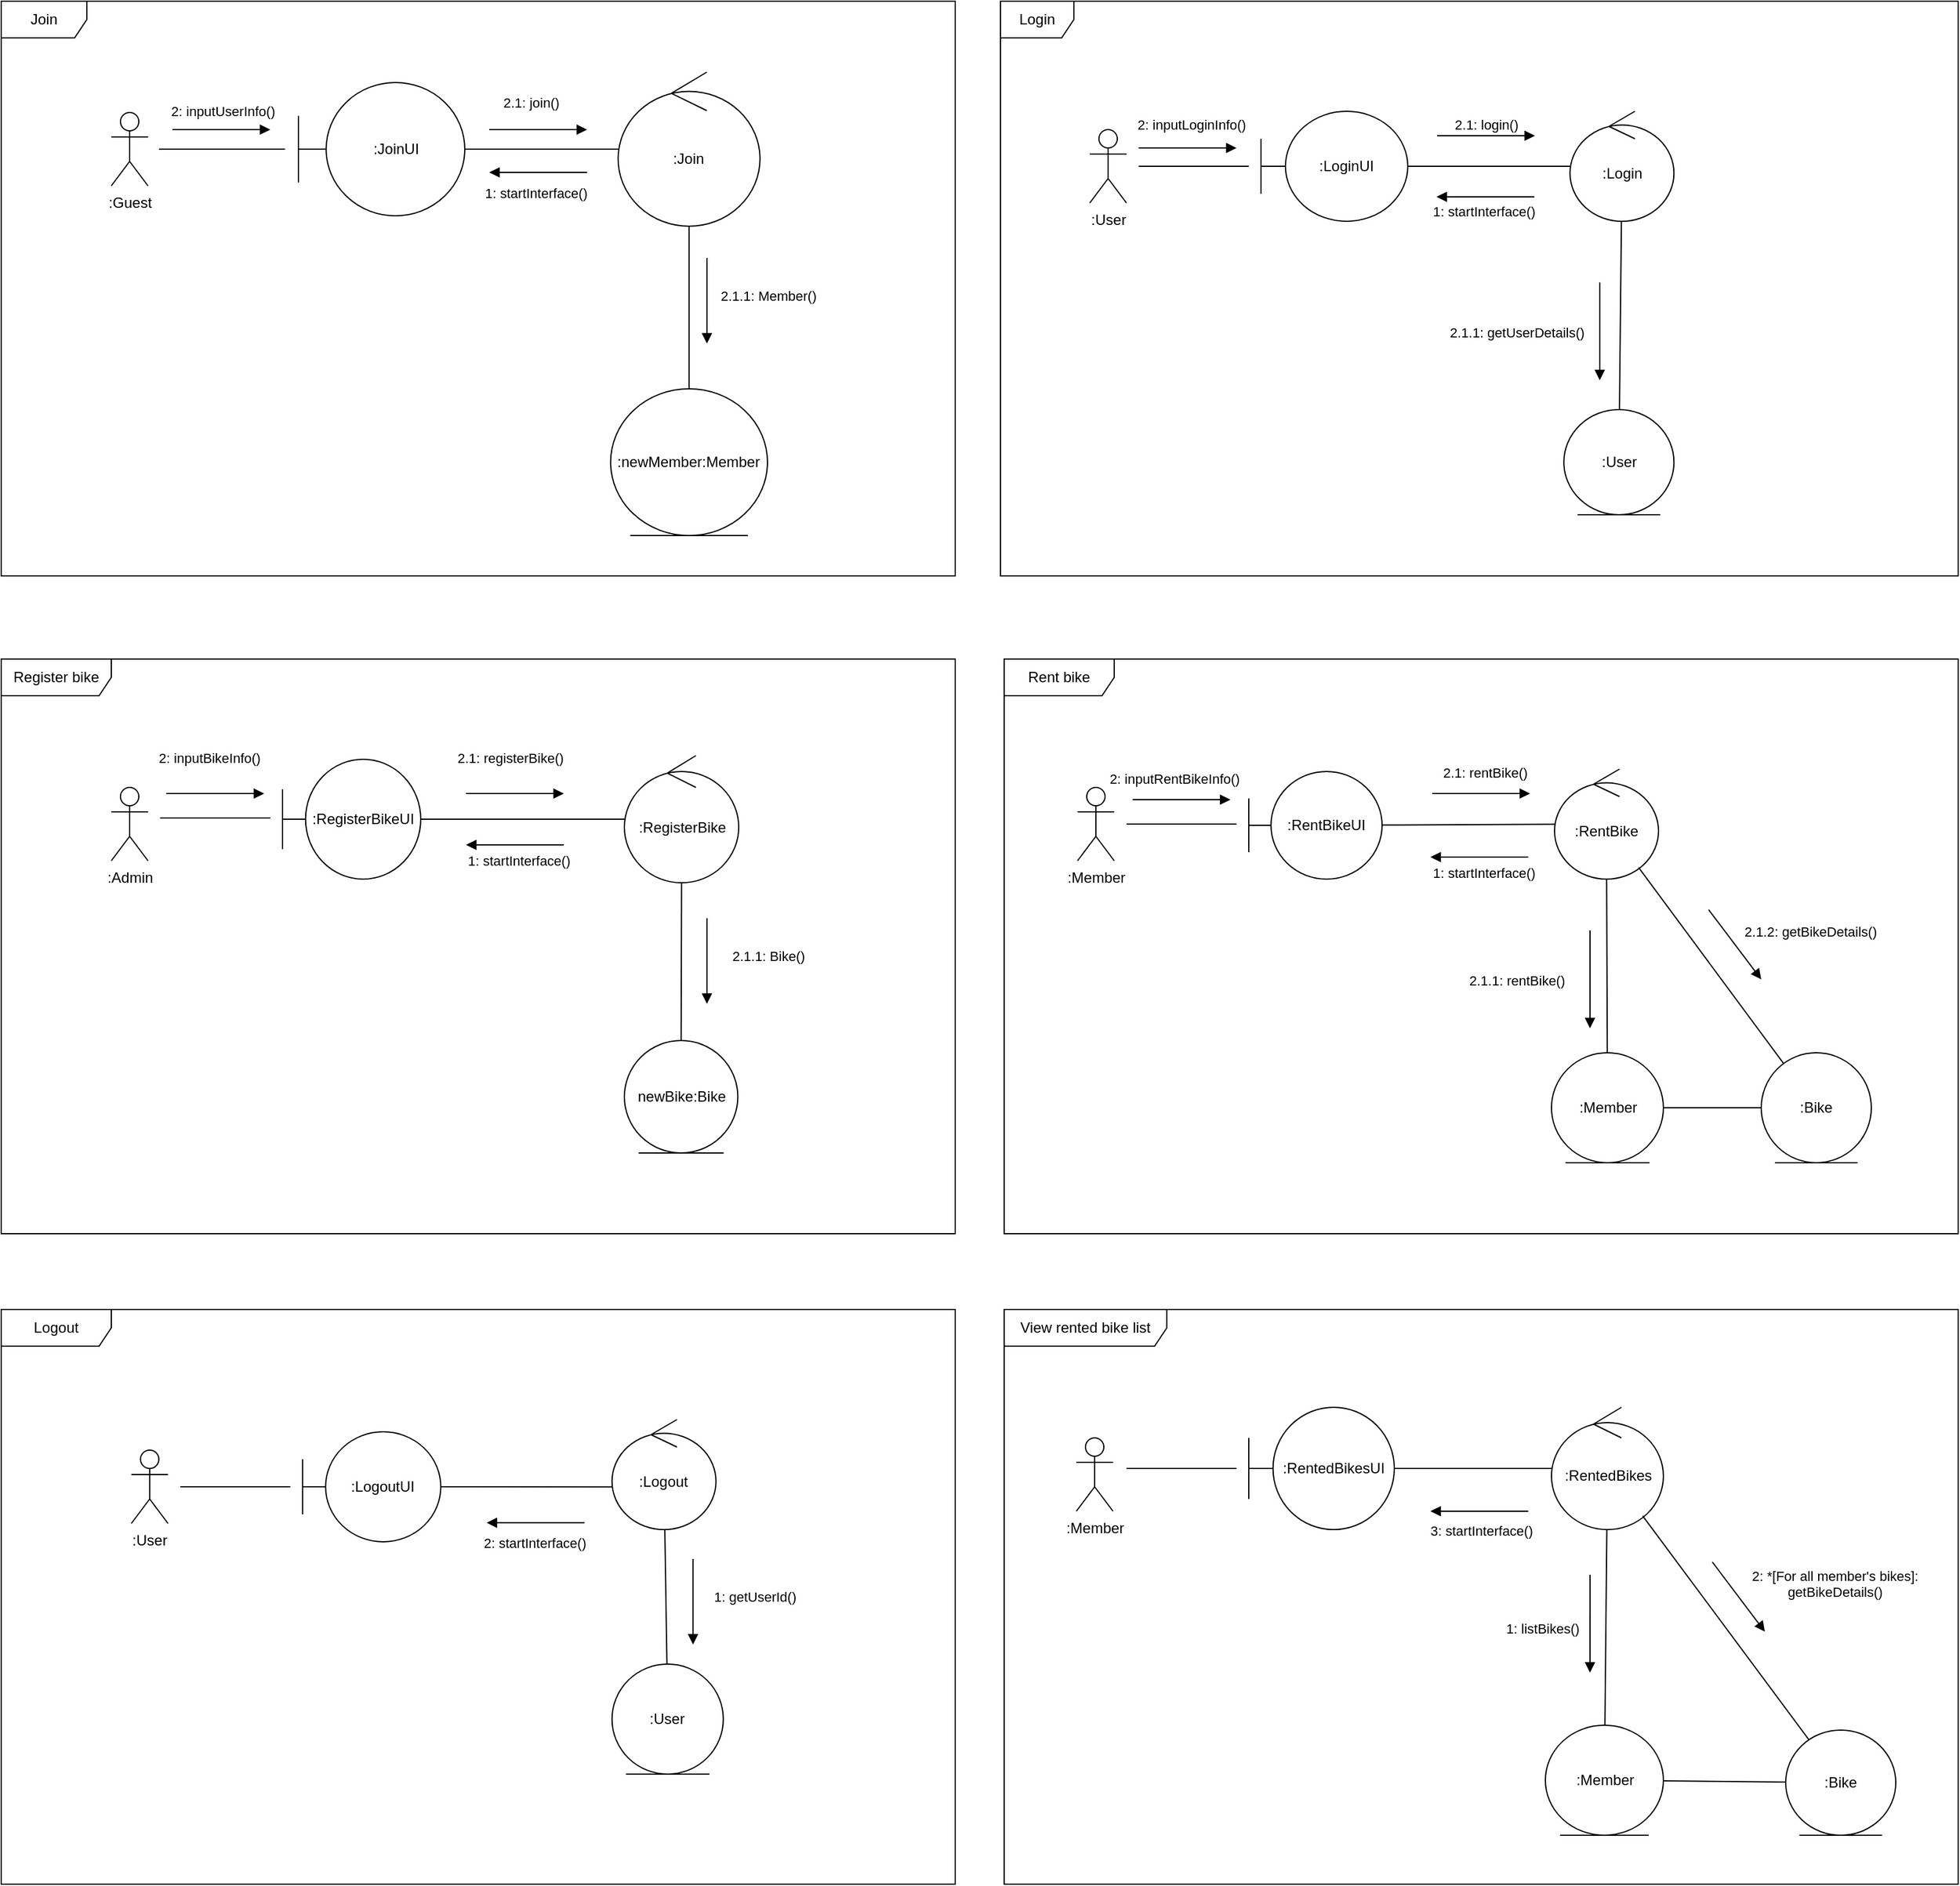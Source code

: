 <mxfile version="27.0.6">
  <diagram name="페이지-1" id="IzvHhnp6QU_7U5lbfhoh">
    <mxGraphModel dx="2703" dy="6354" grid="1" gridSize="10" guides="1" tooltips="1" connect="1" arrows="1" fold="1" page="1" pageScale="1" pageWidth="827" pageHeight="1169" math="0" shadow="0">
      <root>
        <mxCell id="0" />
        <mxCell id="1" parent="0" />
        <mxCell id="x9liRKnqwMpvF6VTK6li-1" value="Join" style="shape=umlFrame;whiteSpace=wrap;html=1;pointerEvents=0;width=70;height=30;" vertex="1" parent="1">
          <mxGeometry x="440" y="400" width="780" height="470" as="geometry" />
        </mxCell>
        <mxCell id="x9liRKnqwMpvF6VTK6li-2" value=":Guest" style="shape=umlActor;verticalLabelPosition=bottom;verticalAlign=top;html=1;" vertex="1" parent="1">
          <mxGeometry x="530" y="491" width="30" height="60" as="geometry" />
        </mxCell>
        <mxCell id="x9liRKnqwMpvF6VTK6li-3" value=":JoinUI" style="shape=umlBoundary;whiteSpace=wrap;html=1;" vertex="1" parent="1">
          <mxGeometry x="683" y="466.5" width="136" height="109" as="geometry" />
        </mxCell>
        <mxCell id="x9liRKnqwMpvF6VTK6li-4" value=":Join" style="ellipse;shape=umlControl;whiteSpace=wrap;html=1;" vertex="1" parent="1">
          <mxGeometry x="944.38" y="458" width="116" height="126" as="geometry" />
        </mxCell>
        <mxCell id="x9liRKnqwMpvF6VTK6li-5" value="Register bike" style="shape=umlFrame;whiteSpace=wrap;html=1;pointerEvents=0;width=90;height=30;" vertex="1" parent="1">
          <mxGeometry x="440" y="938" width="780" height="470" as="geometry" />
        </mxCell>
        <mxCell id="x9liRKnqwMpvF6VTK6li-6" value=":Admin" style="shape=umlActor;verticalLabelPosition=bottom;verticalAlign=top;html=1;" vertex="1" parent="1">
          <mxGeometry x="530" y="1043" width="30" height="60" as="geometry" />
        </mxCell>
        <mxCell id="x9liRKnqwMpvF6VTK6li-7" value="" style="line;strokeWidth=1;fillColor=none;align=left;verticalAlign=middle;spacingTop=-1;spacingLeft=3;spacingRight=3;rotatable=0;labelPosition=right;points=[];portConstraint=eastwest;strokeColor=inherit;" vertex="1" parent="1">
          <mxGeometry x="570" y="1064" width="90" height="8" as="geometry" />
        </mxCell>
        <mxCell id="x9liRKnqwMpvF6VTK6li-8" value=":RegisterBikeUI" style="shape=umlBoundary;whiteSpace=wrap;html=1;" vertex="1" parent="1">
          <mxGeometry x="670" y="1020" width="113" height="98" as="geometry" />
        </mxCell>
        <mxCell id="x9liRKnqwMpvF6VTK6li-9" value=":RegisterBike" style="ellipse;shape=umlControl;whiteSpace=wrap;html=1;" vertex="1" parent="1">
          <mxGeometry x="949.5" y="1017" width="93.5" height="104" as="geometry" />
        </mxCell>
        <mxCell id="x9liRKnqwMpvF6VTK6li-10" value="2: inputUserInfo()" style="html=1;verticalAlign=bottom;endArrow=block;curved=0;rounded=0;" edge="1" parent="1">
          <mxGeometry x="0.025" y="6" width="80" relative="1" as="geometry">
            <mxPoint x="580" y="505" as="sourcePoint" />
            <mxPoint x="660" y="505" as="targetPoint" />
            <mxPoint as="offset" />
          </mxGeometry>
        </mxCell>
        <mxCell id="x9liRKnqwMpvF6VTK6li-11" value="2.1: registerBike()" style="html=1;verticalAlign=bottom;endArrow=block;curved=0;rounded=0;" edge="1" parent="1">
          <mxGeometry x="-0.105" y="20" width="80" relative="1" as="geometry">
            <mxPoint x="820" y="1048" as="sourcePoint" />
            <mxPoint x="900" y="1048" as="targetPoint" />
            <mxPoint as="offset" />
          </mxGeometry>
        </mxCell>
        <mxCell id="x9liRKnqwMpvF6VTK6li-12" value="Login" style="shape=umlFrame;whiteSpace=wrap;html=1;pointerEvents=0;" vertex="1" parent="1">
          <mxGeometry x="1257" y="400" width="783" height="470" as="geometry" />
        </mxCell>
        <mxCell id="x9liRKnqwMpvF6VTK6li-13" value=":User" style="shape=umlActor;verticalLabelPosition=bottom;verticalAlign=top;html=1;" vertex="1" parent="1">
          <mxGeometry x="1330" y="505" width="30" height="60" as="geometry" />
        </mxCell>
        <mxCell id="x9liRKnqwMpvF6VTK6li-14" value="" style="line;strokeWidth=1;fillColor=none;align=left;verticalAlign=middle;spacingTop=-1;spacingLeft=3;spacingRight=3;rotatable=0;labelPosition=right;points=[];portConstraint=eastwest;strokeColor=inherit;" vertex="1" parent="1">
          <mxGeometry x="1370" y="531" width="90" height="8" as="geometry" />
        </mxCell>
        <mxCell id="x9liRKnqwMpvF6VTK6li-15" value=":LoginUI" style="shape=umlBoundary;whiteSpace=wrap;html=1;" vertex="1" parent="1">
          <mxGeometry x="1470" y="490" width="120" height="90" as="geometry" />
        </mxCell>
        <mxCell id="x9liRKnqwMpvF6VTK6li-16" value=":Login" style="ellipse;shape=umlControl;whiteSpace=wrap;html=1;" vertex="1" parent="1">
          <mxGeometry x="1722.63" y="490" width="85" height="90" as="geometry" />
        </mxCell>
        <mxCell id="x9liRKnqwMpvF6VTK6li-17" value="2: inputLoginInfo()" style="html=1;verticalAlign=bottom;endArrow=block;curved=0;rounded=0;" edge="1" parent="1">
          <mxGeometry x="0.075" y="10" width="80" relative="1" as="geometry">
            <mxPoint x="1370" y="520" as="sourcePoint" />
            <mxPoint x="1450" y="520" as="targetPoint" />
            <mxPoint as="offset" />
          </mxGeometry>
        </mxCell>
        <mxCell id="x9liRKnqwMpvF6VTK6li-18" value="2.1: login()" style="html=1;verticalAlign=bottom;endArrow=block;curved=0;rounded=0;" edge="1" parent="1">
          <mxGeometry width="80" relative="1" as="geometry">
            <mxPoint x="1614" y="510" as="sourcePoint" />
            <mxPoint x="1694" y="510" as="targetPoint" />
          </mxGeometry>
        </mxCell>
        <mxCell id="x9liRKnqwMpvF6VTK6li-19" value="newBike:Bike" style="ellipse;shape=umlEntity;whiteSpace=wrap;html=1;" vertex="1" parent="1">
          <mxGeometry x="949.5" y="1250" width="92.75" height="92" as="geometry" />
        </mxCell>
        <mxCell id="x9liRKnqwMpvF6VTK6li-20" value="2.1: join()" style="html=1;verticalAlign=bottom;endArrow=block;curved=0;rounded=0;" edge="1" parent="1">
          <mxGeometry x="-0.15" y="13" width="80" relative="1" as="geometry">
            <mxPoint x="839" y="505" as="sourcePoint" />
            <mxPoint x="919" y="505" as="targetPoint" />
            <mxPoint as="offset" />
          </mxGeometry>
        </mxCell>
        <mxCell id="x9liRKnqwMpvF6VTK6li-21" value="1: startInterface()" style="html=1;verticalAlign=bottom;endArrow=block;curved=0;rounded=0;" edge="1" parent="1">
          <mxGeometry x="-0.075" y="22" width="80" relative="1" as="geometry">
            <mxPoint x="900" y="1090" as="sourcePoint" />
            <mxPoint x="820" y="1090" as="targetPoint" />
            <mxPoint as="offset" />
          </mxGeometry>
        </mxCell>
        <mxCell id="x9liRKnqwMpvF6VTK6li-22" value="2: inputBikeInfo()" style="html=1;verticalAlign=bottom;endArrow=block;curved=0;rounded=0;" edge="1" parent="1">
          <mxGeometry x="-0.125" y="20" width="80" relative="1" as="geometry">
            <mxPoint x="575" y="1048" as="sourcePoint" />
            <mxPoint x="655" y="1048" as="targetPoint" />
            <mxPoint as="offset" />
          </mxGeometry>
        </mxCell>
        <mxCell id="x9liRKnqwMpvF6VTK6li-23" value="1: startInterface()" style="html=1;verticalAlign=bottom;endArrow=block;curved=0;rounded=0;" edge="1" parent="1">
          <mxGeometry x="0.05" y="21" width="80" relative="1" as="geometry">
            <mxPoint x="1693.5" y="560" as="sourcePoint" />
            <mxPoint x="1613.5" y="560" as="targetPoint" />
            <mxPoint as="offset" />
          </mxGeometry>
        </mxCell>
        <mxCell id="x9liRKnqwMpvF6VTK6li-24" value="Rent bike" style="shape=umlFrame;whiteSpace=wrap;html=1;pointerEvents=0;width=90;height=30;" vertex="1" parent="1">
          <mxGeometry x="1260" y="938" width="780" height="470" as="geometry" />
        </mxCell>
        <mxCell id="x9liRKnqwMpvF6VTK6li-25" value=":Member" style="shape=umlActor;verticalLabelPosition=bottom;verticalAlign=top;html=1;" vertex="1" parent="1">
          <mxGeometry x="1320" y="1043" width="30" height="60" as="geometry" />
        </mxCell>
        <mxCell id="x9liRKnqwMpvF6VTK6li-26" value="" style="line;strokeWidth=1;fillColor=none;align=left;verticalAlign=middle;spacingTop=-1;spacingLeft=3;spacingRight=3;rotatable=0;labelPosition=right;points=[];portConstraint=eastwest;strokeColor=inherit;" vertex="1" parent="1">
          <mxGeometry x="1360" y="1069" width="90" height="8" as="geometry" />
        </mxCell>
        <mxCell id="x9liRKnqwMpvF6VTK6li-27" value=":RentBikeUI" style="shape=umlBoundary;whiteSpace=wrap;html=1;" vertex="1" parent="1">
          <mxGeometry x="1460" y="1030" width="109" height="88" as="geometry" />
        </mxCell>
        <mxCell id="x9liRKnqwMpvF6VTK6li-28" value=":RentBike" style="ellipse;shape=umlControl;whiteSpace=wrap;html=1;" vertex="1" parent="1">
          <mxGeometry x="1710" y="1028" width="85" height="90" as="geometry" />
        </mxCell>
        <mxCell id="x9liRKnqwMpvF6VTK6li-29" value="2.1: rentBike()" style="html=1;verticalAlign=bottom;endArrow=block;curved=0;rounded=0;" edge="1" parent="1">
          <mxGeometry x="0.075" y="8" width="80" relative="1" as="geometry">
            <mxPoint x="1610" y="1048" as="sourcePoint" />
            <mxPoint x="1690" y="1048" as="targetPoint" />
            <mxPoint as="offset" />
          </mxGeometry>
        </mxCell>
        <mxCell id="x9liRKnqwMpvF6VTK6li-30" value="1: startInterface()" style="html=1;verticalAlign=bottom;endArrow=block;curved=0;rounded=0;" edge="1" parent="1">
          <mxGeometry x="-0.075" y="22" width="80" relative="1" as="geometry">
            <mxPoint x="1688.5" y="1100" as="sourcePoint" />
            <mxPoint x="1608.5" y="1100" as="targetPoint" />
            <mxPoint as="offset" />
          </mxGeometry>
        </mxCell>
        <mxCell id="x9liRKnqwMpvF6VTK6li-31" value="2: inputRentBikeInfo()" style="html=1;verticalAlign=bottom;endArrow=block;curved=0;rounded=0;" edge="1" parent="1">
          <mxGeometry x="-0.15" y="8" width="80" relative="1" as="geometry">
            <mxPoint x="1365" y="1053" as="sourcePoint" />
            <mxPoint x="1445" y="1053" as="targetPoint" />
            <mxPoint as="offset" />
          </mxGeometry>
        </mxCell>
        <mxCell id="x9liRKnqwMpvF6VTK6li-32" value="" style="endArrow=none;html=1;rounded=0;" edge="1" parent="1" source="x9liRKnqwMpvF6VTK6li-19" target="x9liRKnqwMpvF6VTK6li-9">
          <mxGeometry width="50" height="50" relative="1" as="geometry">
            <mxPoint x="903" y="1198" as="sourcePoint" />
            <mxPoint x="953" y="1148" as="targetPoint" />
          </mxGeometry>
        </mxCell>
        <mxCell id="x9liRKnqwMpvF6VTK6li-33" value="" style="endArrow=none;html=1;rounded=0;" edge="1" parent="1" source="x9liRKnqwMpvF6VTK6li-8" target="x9liRKnqwMpvF6VTK6li-9">
          <mxGeometry width="50" height="50" relative="1" as="geometry">
            <mxPoint x="792" y="1078" as="sourcePoint" />
            <mxPoint x="953" y="1148" as="targetPoint" />
          </mxGeometry>
        </mxCell>
        <mxCell id="x9liRKnqwMpvF6VTK6li-34" value="2.1.1: Member()" style="html=1;verticalAlign=bottom;endArrow=block;curved=0;rounded=0;" edge="1" parent="1">
          <mxGeometry x="0.143" y="50" width="80" relative="1" as="geometry">
            <mxPoint x="1017" y="610" as="sourcePoint" />
            <mxPoint x="1017" y="680" as="targetPoint" />
            <Array as="points">
              <mxPoint x="1017" y="610" />
            </Array>
            <mxPoint as="offset" />
          </mxGeometry>
        </mxCell>
        <mxCell id="x9liRKnqwMpvF6VTK6li-35" value="" style="endArrow=none;html=1;rounded=0;" edge="1" parent="1" source="x9liRKnqwMpvF6VTK6li-54" target="x9liRKnqwMpvF6VTK6li-4">
          <mxGeometry width="50" height="50" relative="1" as="geometry">
            <mxPoint x="1012.969" y="715.033" as="sourcePoint" />
            <mxPoint x="982" y="552" as="targetPoint" />
          </mxGeometry>
        </mxCell>
        <mxCell id="x9liRKnqwMpvF6VTK6li-36" value="Logout" style="shape=umlFrame;whiteSpace=wrap;html=1;pointerEvents=0;width=90;height=30;" vertex="1" parent="1">
          <mxGeometry x="440" y="1470" width="780" height="470" as="geometry" />
        </mxCell>
        <mxCell id="x9liRKnqwMpvF6VTK6li-37" value=":User" style="shape=umlActor;verticalLabelPosition=bottom;verticalAlign=top;html=1;" vertex="1" parent="1">
          <mxGeometry x="546.38" y="1585" width="30" height="60" as="geometry" />
        </mxCell>
        <mxCell id="x9liRKnqwMpvF6VTK6li-38" value="" style="line;strokeWidth=1;fillColor=none;align=left;verticalAlign=middle;spacingTop=-1;spacingLeft=3;spacingRight=3;rotatable=0;labelPosition=right;points=[];portConstraint=eastwest;strokeColor=inherit;" vertex="1" parent="1">
          <mxGeometry x="586.38" y="1611" width="90" height="8" as="geometry" />
        </mxCell>
        <mxCell id="x9liRKnqwMpvF6VTK6li-39" value=":LogoutUI" style="shape=umlBoundary;whiteSpace=wrap;html=1;" vertex="1" parent="1">
          <mxGeometry x="686.38" y="1570" width="113" height="90" as="geometry" />
        </mxCell>
        <mxCell id="x9liRKnqwMpvF6VTK6li-40" value=":Logout" style="ellipse;shape=umlControl;whiteSpace=wrap;html=1;" vertex="1" parent="1">
          <mxGeometry x="939.38" y="1560" width="85" height="90" as="geometry" />
        </mxCell>
        <mxCell id="x9liRKnqwMpvF6VTK6li-42" value="2: startInterface()" style="html=1;verticalAlign=bottom;endArrow=block;curved=0;rounded=0;" edge="1" parent="1">
          <mxGeometry x="0.013" y="26" width="80" relative="1" as="geometry">
            <mxPoint x="916.88" y="1644.43" as="sourcePoint" />
            <mxPoint x="836.88" y="1644.43" as="targetPoint" />
            <mxPoint as="offset" />
          </mxGeometry>
        </mxCell>
        <mxCell id="x9liRKnqwMpvF6VTK6li-44" value="View rented bike list" style="shape=umlFrame;whiteSpace=wrap;html=1;pointerEvents=0;width=133;height=30;" vertex="1" parent="1">
          <mxGeometry x="1260" y="1470" width="780" height="470" as="geometry" />
        </mxCell>
        <mxCell id="x9liRKnqwMpvF6VTK6li-45" value=":Member" style="shape=umlActor;verticalLabelPosition=bottom;verticalAlign=top;html=1;" vertex="1" parent="1">
          <mxGeometry x="1319" y="1575" width="30" height="60" as="geometry" />
        </mxCell>
        <mxCell id="x9liRKnqwMpvF6VTK6li-46" value="" style="line;strokeWidth=1;fillColor=none;align=left;verticalAlign=middle;spacingTop=-1;spacingLeft=3;spacingRight=3;rotatable=0;labelPosition=right;points=[];portConstraint=eastwest;strokeColor=inherit;" vertex="1" parent="1">
          <mxGeometry x="1360" y="1596" width="90" height="8" as="geometry" />
        </mxCell>
        <mxCell id="x9liRKnqwMpvF6VTK6li-47" value=":RentedBikesUI" style="shape=umlBoundary;whiteSpace=wrap;html=1;" vertex="1" parent="1">
          <mxGeometry x="1460" y="1550" width="119" height="100" as="geometry" />
        </mxCell>
        <mxCell id="x9liRKnqwMpvF6VTK6li-48" value=":RentedBikes" style="ellipse;shape=umlControl;whiteSpace=wrap;html=1;" vertex="1" parent="1">
          <mxGeometry x="1707.5" y="1550" width="91.5" height="100" as="geometry" />
        </mxCell>
        <mxCell id="x9liRKnqwMpvF6VTK6li-50" value="3: startInterface()" style="html=1;verticalAlign=bottom;endArrow=block;curved=0;rounded=0;" edge="1" parent="1">
          <mxGeometry x="-0.037" y="25" width="80" relative="1" as="geometry">
            <mxPoint x="1688.5" y="1635" as="sourcePoint" />
            <mxPoint x="1608.5" y="1635" as="targetPoint" />
            <mxPoint as="offset" />
          </mxGeometry>
        </mxCell>
        <mxCell id="x9liRKnqwMpvF6VTK6li-52" value="" style="endArrow=none;html=1;rounded=0;entryX=0.006;entryY=0.612;entryDx=0;entryDy=0;entryPerimeter=0;" edge="1" parent="1" source="x9liRKnqwMpvF6VTK6li-39" target="x9liRKnqwMpvF6VTK6li-40">
          <mxGeometry width="50" height="50" relative="1" as="geometry">
            <mxPoint x="808.38" y="1620" as="sourcePoint" />
            <mxPoint x="969.38" y="1690" as="targetPoint" />
          </mxGeometry>
        </mxCell>
        <mxCell id="x9liRKnqwMpvF6VTK6li-53" value=":Bike" style="ellipse;shape=umlEntity;whiteSpace=wrap;html=1;" vertex="1" parent="1">
          <mxGeometry x="1879" y="1260" width="90" height="90" as="geometry" />
        </mxCell>
        <mxCell id="x9liRKnqwMpvF6VTK6li-54" value=":newMember:Memb&lt;span style=&quot;background-color: transparent; color: light-dark(rgb(0, 0, 0), rgb(255, 255, 255));&quot;&gt;er&lt;/span&gt;" style="ellipse;shape=umlEntity;whiteSpace=wrap;html=1;" vertex="1" parent="1">
          <mxGeometry x="938.25" y="717" width="128.25" height="120" as="geometry" />
        </mxCell>
        <mxCell id="x9liRKnqwMpvF6VTK6li-55" value="1: startInterface()" style="html=1;verticalAlign=bottom;endArrow=block;curved=0;rounded=0;" edge="1" parent="1">
          <mxGeometry x="0.05" y="26" width="80" relative="1" as="geometry">
            <mxPoint x="919" y="540" as="sourcePoint" />
            <mxPoint x="839" y="540" as="targetPoint" />
            <mxPoint as="offset" />
          </mxGeometry>
        </mxCell>
        <mxCell id="x9liRKnqwMpvF6VTK6li-56" value="" style="endArrow=none;html=1;rounded=0;" edge="1" parent="1" source="x9liRKnqwMpvF6VTK6li-3" target="x9liRKnqwMpvF6VTK6li-4">
          <mxGeometry width="50" height="50" relative="1" as="geometry">
            <mxPoint x="823" y="751" as="sourcePoint" />
            <mxPoint x="873" y="701" as="targetPoint" />
          </mxGeometry>
        </mxCell>
        <mxCell id="x9liRKnqwMpvF6VTK6li-57" value="" style="endArrow=none;html=1;rounded=0;" edge="1" parent="1">
          <mxGeometry width="50" height="50" relative="1" as="geometry">
            <mxPoint x="569" y="521" as="sourcePoint" />
            <mxPoint x="672" y="521" as="targetPoint" />
          </mxGeometry>
        </mxCell>
        <mxCell id="x9liRKnqwMpvF6VTK6li-58" value="" style="endArrow=none;html=1;rounded=0;" edge="1" parent="1" source="x9liRKnqwMpvF6VTK6li-15" target="x9liRKnqwMpvF6VTK6li-16">
          <mxGeometry width="50" height="50" relative="1" as="geometry">
            <mxPoint x="1613" y="830" as="sourcePoint" />
            <mxPoint x="1663" y="780" as="targetPoint" />
          </mxGeometry>
        </mxCell>
        <mxCell id="x9liRKnqwMpvF6VTK6li-59" value="" style="endArrow=none;html=1;rounded=0;" edge="1" parent="1" source="x9liRKnqwMpvF6VTK6li-27" target="x9liRKnqwMpvF6VTK6li-28">
          <mxGeometry width="50" height="50" relative="1" as="geometry">
            <mxPoint x="1613" y="970" as="sourcePoint" />
            <mxPoint x="1663" y="920" as="targetPoint" />
          </mxGeometry>
        </mxCell>
        <mxCell id="x9liRKnqwMpvF6VTK6li-60" value="" style="endArrow=none;html=1;rounded=0;" edge="1" parent="1" source="x9liRKnqwMpvF6VTK6li-47" target="x9liRKnqwMpvF6VTK6li-48">
          <mxGeometry width="50" height="50" relative="1" as="geometry">
            <mxPoint x="1613" y="1560" as="sourcePoint" />
            <mxPoint x="1663" y="1510" as="targetPoint" />
          </mxGeometry>
        </mxCell>
        <mxCell id="x9liRKnqwMpvF6VTK6li-61" value=":User" style="ellipse;shape=umlEntity;whiteSpace=wrap;html=1;" vertex="1" parent="1">
          <mxGeometry x="1717.63" y="734" width="90" height="86" as="geometry" />
        </mxCell>
        <mxCell id="x9liRKnqwMpvF6VTK6li-62" value="" style="endArrow=none;html=1;rounded=0;" edge="1" parent="1" source="x9liRKnqwMpvF6VTK6li-61" target="x9liRKnqwMpvF6VTK6li-16">
          <mxGeometry width="50" height="50" relative="1" as="geometry">
            <mxPoint x="1765.13" y="734" as="sourcePoint" />
            <mxPoint x="1751.13" y="580" as="targetPoint" />
          </mxGeometry>
        </mxCell>
        <mxCell id="x9liRKnqwMpvF6VTK6li-63" value="2.1.1: getUserDetails()" style="html=1;verticalAlign=bottom;endArrow=block;curved=0;rounded=0;" edge="1" parent="1">
          <mxGeometry x="0.25" y="-68" width="80" relative="1" as="geometry">
            <mxPoint x="1746.97" y="630" as="sourcePoint" />
            <mxPoint x="1746.97" y="710" as="targetPoint" />
            <Array as="points">
              <mxPoint x="1746.97" y="630" />
            </Array>
            <mxPoint as="offset" />
          </mxGeometry>
        </mxCell>
        <mxCell id="x9liRKnqwMpvF6VTK6li-64" value="" style="endArrow=none;html=1;rounded=0;" edge="1" parent="1" source="x9liRKnqwMpvF6VTK6li-65" target="x9liRKnqwMpvF6VTK6li-48">
          <mxGeometry width="50" height="50" relative="1" as="geometry">
            <mxPoint x="1674" y="1705" as="sourcePoint" />
            <mxPoint x="1736" y="1650" as="targetPoint" />
          </mxGeometry>
        </mxCell>
        <mxCell id="x9liRKnqwMpvF6VTK6li-65" value=":Member" style="ellipse;shape=umlEntity;whiteSpace=wrap;html=1;" vertex="1" parent="1">
          <mxGeometry x="1702.5" y="1810" width="96.5" height="90" as="geometry" />
        </mxCell>
        <mxCell id="x9liRKnqwMpvF6VTK6li-66" value="1: listBikes()" style="html=1;verticalAlign=bottom;endArrow=block;curved=0;rounded=0;" edge="1" parent="1">
          <mxGeometry x="0.325" y="-39" width="80" relative="1" as="geometry">
            <mxPoint x="1739.03" y="1687" as="sourcePoint" />
            <mxPoint x="1739" y="1767" as="targetPoint" />
            <Array as="points" />
            <mxPoint as="offset" />
          </mxGeometry>
        </mxCell>
        <mxCell id="x9liRKnqwMpvF6VTK6li-76" value=":Member" style="ellipse;shape=umlEntity;whiteSpace=wrap;html=1;" vertex="1" parent="1">
          <mxGeometry x="1707.5" y="1260" width="91.5" height="90" as="geometry" />
        </mxCell>
        <mxCell id="x9liRKnqwMpvF6VTK6li-77" value="" style="endArrow=none;html=1;rounded=0;" edge="1" parent="1" source="x9liRKnqwMpvF6VTK6li-76" target="x9liRKnqwMpvF6VTK6li-28">
          <mxGeometry width="50" height="50" relative="1" as="geometry">
            <mxPoint x="1390" y="1268" as="sourcePoint" />
            <mxPoint x="1440" y="1218" as="targetPoint" />
          </mxGeometry>
        </mxCell>
        <mxCell id="x9liRKnqwMpvF6VTK6li-78" value=":Bike" style="ellipse;shape=umlEntity;whiteSpace=wrap;html=1;" vertex="1" parent="1">
          <mxGeometry x="1899" y="1814" width="90" height="86" as="geometry" />
        </mxCell>
        <mxCell id="x9liRKnqwMpvF6VTK6li-79" value="" style="endArrow=none;html=1;rounded=0;" edge="1" parent="1" source="x9liRKnqwMpvF6VTK6li-65" target="x9liRKnqwMpvF6VTK6li-78">
          <mxGeometry width="50" height="50" relative="1" as="geometry">
            <mxPoint x="1597.5" y="1853" as="sourcePoint" />
            <mxPoint x="1667.5" y="1779" as="targetPoint" />
          </mxGeometry>
        </mxCell>
        <mxCell id="x9liRKnqwMpvF6VTK6li-80" value="2.1.1: Bike()" style="html=1;verticalAlign=bottom;endArrow=block;curved=0;rounded=0;" edge="1" parent="1">
          <mxGeometry x="0.143" y="50" width="80" relative="1" as="geometry">
            <mxPoint x="1017" y="1150" as="sourcePoint" />
            <mxPoint x="1017" y="1220" as="targetPoint" />
            <Array as="points">
              <mxPoint x="1017" y="1150" />
            </Array>
            <mxPoint as="offset" />
          </mxGeometry>
        </mxCell>
        <mxCell id="x9liRKnqwMpvF6VTK6li-81" value="2.1.1: rentBike()" style="html=1;verticalAlign=bottom;endArrow=block;curved=0;rounded=0;" edge="1" parent="1">
          <mxGeometry x="0.25" y="-60" width="80" relative="1" as="geometry">
            <mxPoint x="1739" y="1160" as="sourcePoint" />
            <mxPoint x="1739" y="1240" as="targetPoint" />
            <Array as="points">
              <mxPoint x="1739" y="1160" />
            </Array>
            <mxPoint as="offset" />
          </mxGeometry>
        </mxCell>
        <mxCell id="x9liRKnqwMpvF6VTK6li-82" value="" style="endArrow=none;html=1;rounded=0;" edge="1" parent="1" source="x9liRKnqwMpvF6VTK6li-76" target="x9liRKnqwMpvF6VTK6li-53">
          <mxGeometry width="50" height="50" relative="1" as="geometry">
            <mxPoint x="1807.63" y="1342" as="sourcePoint" />
            <mxPoint x="1857.63" y="1292" as="targetPoint" />
          </mxGeometry>
        </mxCell>
        <mxCell id="x9liRKnqwMpvF6VTK6li-83" value="" style="endArrow=none;html=1;rounded=0;" edge="1" parent="1" source="x9liRKnqwMpvF6VTK6li-53" target="x9liRKnqwMpvF6VTK6li-28">
          <mxGeometry width="50" height="50" relative="1" as="geometry">
            <mxPoint x="1807.63" y="1210" as="sourcePoint" />
            <mxPoint x="1857.63" y="1160" as="targetPoint" />
          </mxGeometry>
        </mxCell>
        <mxCell id="x9liRKnqwMpvF6VTK6li-84" value="2.1.2: getBikeDetails()" style="html=1;verticalAlign=bottom;endArrow=block;curved=0;rounded=0;" edge="1" parent="1">
          <mxGeometry x="1" y="50" width="80" relative="1" as="geometry">
            <mxPoint x="1836" y="1143" as="sourcePoint" />
            <mxPoint x="1879" y="1200" as="targetPoint" />
            <mxPoint as="offset" />
          </mxGeometry>
        </mxCell>
        <mxCell id="x9liRKnqwMpvF6VTK6li-85" value="" style="endArrow=none;html=1;rounded=0;" edge="1" parent="1" source="x9liRKnqwMpvF6VTK6li-48" target="x9liRKnqwMpvF6VTK6li-78">
          <mxGeometry width="50" height="50" relative="1" as="geometry">
            <mxPoint x="1899" y="1685" as="sourcePoint" />
            <mxPoint x="1949" y="1635" as="targetPoint" />
          </mxGeometry>
        </mxCell>
        <mxCell id="x9liRKnqwMpvF6VTK6li-86" value="2: *[For all member&#39;s bikes]:&lt;div&gt;getBikeDetails()&lt;/div&gt;" style="html=1;verticalAlign=bottom;endArrow=block;curved=0;rounded=0;" edge="1" parent="1">
          <mxGeometry x="1" y="62" width="80" relative="1" as="geometry">
            <mxPoint x="1839" y="1676.5" as="sourcePoint" />
            <mxPoint x="1882" y="1733.5" as="targetPoint" />
            <mxPoint x="7" y="14" as="offset" />
          </mxGeometry>
        </mxCell>
        <mxCell id="x9liRKnqwMpvF6VTK6li-87" value=":User" style="ellipse;shape=umlEntity;whiteSpace=wrap;html=1;" vertex="1" parent="1">
          <mxGeometry x="939.38" y="1760" width="91" height="90" as="geometry" />
        </mxCell>
        <mxCell id="x9liRKnqwMpvF6VTK6li-88" value="" style="endArrow=none;html=1;rounded=0;" edge="1" parent="1" source="x9liRKnqwMpvF6VTK6li-87" target="x9liRKnqwMpvF6VTK6li-40">
          <mxGeometry width="50" height="50" relative="1" as="geometry">
            <mxPoint x="984.63" y="1774" as="sourcePoint" />
            <mxPoint x="984.63" y="1645" as="targetPoint" />
          </mxGeometry>
        </mxCell>
        <mxCell id="x9liRKnqwMpvF6VTK6li-89" value="1: getUserId()" style="html=1;verticalAlign=bottom;endArrow=block;curved=0;rounded=0;" edge="1" parent="1">
          <mxGeometry x="0.143" y="50" width="80" relative="1" as="geometry">
            <mxPoint x="1005.63" y="1674" as="sourcePoint" />
            <mxPoint x="1005.63" y="1744" as="targetPoint" />
            <Array as="points">
              <mxPoint x="1005.63" y="1674" />
            </Array>
            <mxPoint as="offset" />
          </mxGeometry>
        </mxCell>
      </root>
    </mxGraphModel>
  </diagram>
</mxfile>
